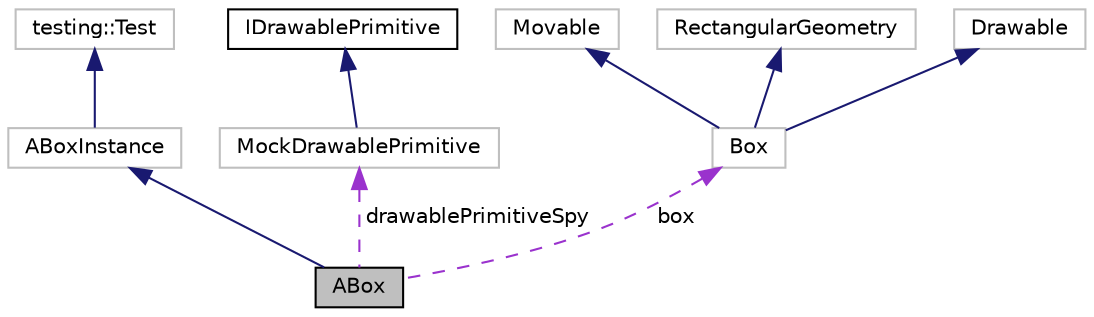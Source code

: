 digraph "ABox"
{
 // LATEX_PDF_SIZE
  edge [fontname="Helvetica",fontsize="10",labelfontname="Helvetica",labelfontsize="10"];
  node [fontname="Helvetica",fontsize="10",shape=record];
  Node1 [label="ABox",height=0.2,width=0.4,color="black", fillcolor="grey75", style="filled", fontcolor="black",tooltip=" "];
  Node2 -> Node1 [dir="back",color="midnightblue",fontsize="10",style="solid",fontname="Helvetica"];
  Node2 [label="ABoxInstance",height=0.2,width=0.4,color="grey75", fillcolor="white", style="filled",URL="$struct_a_box_instance.html",tooltip=" "];
  Node3 -> Node2 [dir="back",color="midnightblue",fontsize="10",style="solid",fontname="Helvetica"];
  Node3 [label="testing::Test",height=0.2,width=0.4,color="grey75", fillcolor="white", style="filled",tooltip=" "];
  Node4 -> Node1 [dir="back",color="darkorchid3",fontsize="10",style="dashed",label=" drawablePrimitiveSpy" ,fontname="Helvetica"];
  Node4 [label="MockDrawablePrimitive",height=0.2,width=0.4,color="grey75", fillcolor="white", style="filled",URL="$struct_mock_drawable_primitive.html",tooltip=" "];
  Node5 -> Node4 [dir="back",color="midnightblue",fontsize="10",style="solid",fontname="Helvetica"];
  Node5 [label="IDrawablePrimitive",height=0.2,width=0.4,color="black", fillcolor="white", style="filled",URL="$struct_i_drawable_primitive.html",tooltip="This interface represents the primitive drawable of the selected backend. For example,..."];
  Node6 -> Node1 [dir="back",color="darkorchid3",fontsize="10",style="dashed",label=" box" ,fontname="Helvetica"];
  Node6 [label="Box",height=0.2,width=0.4,color="grey75", fillcolor="white", style="filled",URL="$class_box.html",tooltip=" "];
  Node7 -> Node6 [dir="back",color="midnightblue",fontsize="10",style="solid",fontname="Helvetica"];
  Node7 [label="Movable",height=0.2,width=0.4,color="grey75", fillcolor="white", style="filled",URL="$class_movable.html",tooltip=" "];
  Node8 -> Node6 [dir="back",color="midnightblue",fontsize="10",style="solid",fontname="Helvetica"];
  Node8 [label="RectangularGeometry",height=0.2,width=0.4,color="grey75", fillcolor="white", style="filled",URL="$class_rectangular_geometry.html",tooltip=" "];
  Node9 -> Node6 [dir="back",color="midnightblue",fontsize="10",style="solid",fontname="Helvetica"];
  Node9 [label="Drawable",height=0.2,width=0.4,color="grey75", fillcolor="white", style="filled",URL="$class_drawable.html",tooltip=" "];
}
